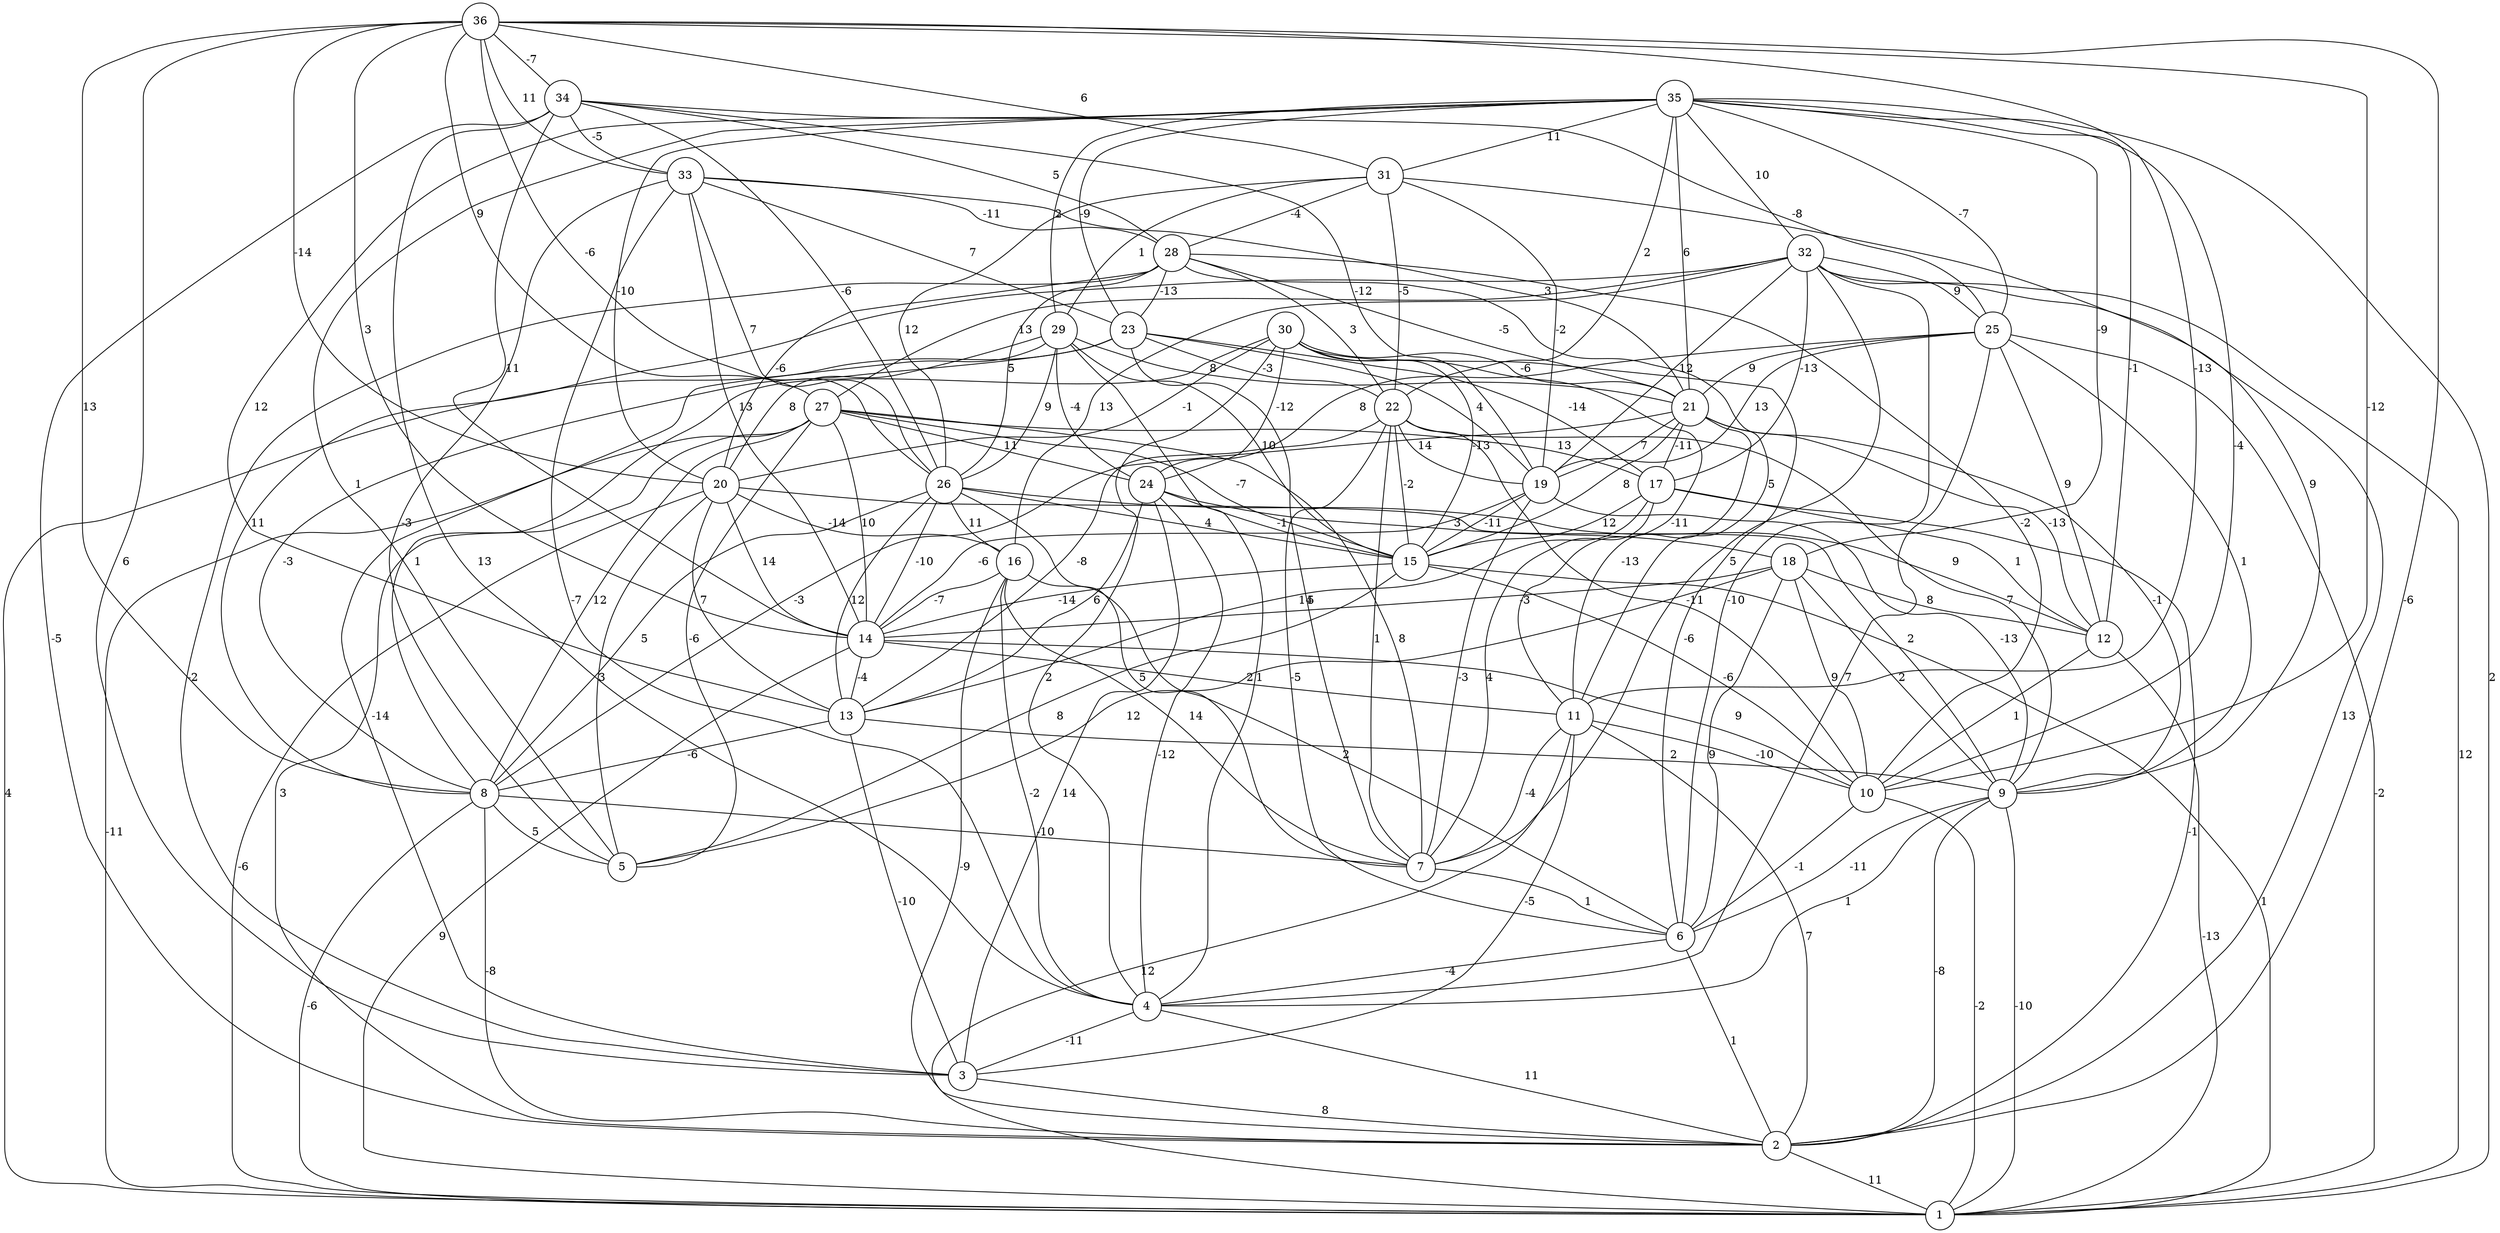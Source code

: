graph { 
	 fontname="Helvetica,Arial,sans-serif" 
	 node [shape = circle]; 
	 36 -- 2 [label = "-6"];
	 36 -- 3 [label = "6"];
	 36 -- 8 [label = "13"];
	 36 -- 10 [label = "-12"];
	 36 -- 11 [label = "-13"];
	 36 -- 14 [label = "3"];
	 36 -- 20 [label = "-14"];
	 36 -- 26 [label = "-6"];
	 36 -- 27 [label = "9"];
	 36 -- 31 [label = "6"];
	 36 -- 33 [label = "11"];
	 36 -- 34 [label = "-7"];
	 35 -- 1 [label = "2"];
	 35 -- 5 [label = "1"];
	 35 -- 10 [label = "-4"];
	 35 -- 12 [label = "-1"];
	 35 -- 13 [label = "12"];
	 35 -- 18 [label = "-9"];
	 35 -- 20 [label = "-10"];
	 35 -- 21 [label = "6"];
	 35 -- 22 [label = "2"];
	 35 -- 23 [label = "-9"];
	 35 -- 25 [label = "-7"];
	 35 -- 29 [label = "2"];
	 35 -- 31 [label = "11"];
	 35 -- 32 [label = "10"];
	 34 -- 2 [label = "-5"];
	 34 -- 4 [label = "13"];
	 34 -- 14 [label = "11"];
	 34 -- 19 [label = "-12"];
	 34 -- 25 [label = "-8"];
	 34 -- 26 [label = "-6"];
	 34 -- 28 [label = "5"];
	 34 -- 33 [label = "-5"];
	 33 -- 4 [label = "-7"];
	 33 -- 5 [label = "-3"];
	 33 -- 14 [label = "13"];
	 33 -- 21 [label = "3"];
	 33 -- 23 [label = "7"];
	 33 -- 26 [label = "7"];
	 33 -- 28 [label = "-11"];
	 32 -- 1 [label = "12"];
	 32 -- 2 [label = "13"];
	 32 -- 6 [label = "-10"];
	 32 -- 7 [label = "5"];
	 32 -- 8 [label = "11"];
	 32 -- 16 [label = "13"];
	 32 -- 17 [label = "-13"];
	 32 -- 19 [label = "12"];
	 32 -- 25 [label = "9"];
	 32 -- 27 [label = "13"];
	 31 -- 9 [label = "9"];
	 31 -- 19 [label = "-2"];
	 31 -- 22 [label = "-5"];
	 31 -- 26 [label = "12"];
	 31 -- 28 [label = "-4"];
	 31 -- 29 [label = "1"];
	 30 -- 4 [label = "2"];
	 30 -- 6 [label = "-6"];
	 30 -- 8 [label = "1"];
	 30 -- 11 [label = "-11"];
	 30 -- 15 [label = "-13"];
	 30 -- 20 [label = "-1"];
	 30 -- 21 [label = "-6"];
	 30 -- 24 [label = "-12"];
	 29 -- 3 [label = "-14"];
	 29 -- 4 [label = "1"];
	 29 -- 15 [label = "10"];
	 29 -- 20 [label = "8"];
	 29 -- 21 [label = "8"];
	 29 -- 24 [label = "-4"];
	 29 -- 26 [label = "9"];
	 28 -- 3 [label = "-2"];
	 28 -- 10 [label = "-2"];
	 28 -- 11 [label = "5"];
	 28 -- 20 [label = "-6"];
	 28 -- 21 [label = "-5"];
	 28 -- 22 [label = "3"];
	 28 -- 23 [label = "-13"];
	 28 -- 26 [label = "5"];
	 27 -- 1 [label = "-11"];
	 27 -- 2 [label = "3"];
	 27 -- 5 [label = "-6"];
	 27 -- 7 [label = "8"];
	 27 -- 8 [label = "12"];
	 27 -- 14 [label = "10"];
	 27 -- 15 [label = "-7"];
	 27 -- 17 [label = "13"];
	 27 -- 24 [label = "11"];
	 26 -- 7 [label = "5"];
	 26 -- 8 [label = "5"];
	 26 -- 12 [label = "9"];
	 26 -- 13 [label = "12"];
	 26 -- 14 [label = "-10"];
	 26 -- 15 [label = "4"];
	 26 -- 16 [label = "11"];
	 25 -- 1 [label = "-2"];
	 25 -- 4 [label = "7"];
	 25 -- 9 [label = "1"];
	 25 -- 12 [label = "9"];
	 25 -- 19 [label = "13"];
	 25 -- 21 [label = "9"];
	 25 -- 24 [label = "8"];
	 24 -- 3 [label = "14"];
	 24 -- 4 [label = "-12"];
	 24 -- 13 [label = "6"];
	 24 -- 15 [label = "-1"];
	 24 -- 18 [label = "3"];
	 23 -- 1 [label = "4"];
	 23 -- 7 [label = "5"];
	 23 -- 8 [label = "-3"];
	 23 -- 17 [label = "-14"];
	 23 -- 19 [label = "4"];
	 23 -- 22 [label = "-3"];
	 22 -- 6 [label = "-5"];
	 22 -- 7 [label = "1"];
	 22 -- 9 [label = "7"];
	 22 -- 10 [label = "-11"];
	 22 -- 13 [label = "-8"];
	 22 -- 15 [label = "-2"];
	 22 -- 19 [label = "14"];
	 21 -- 8 [label = "-3"];
	 21 -- 9 [label = "-1"];
	 21 -- 11 [label = "-13"];
	 21 -- 12 [label = "-13"];
	 21 -- 15 [label = "8"];
	 21 -- 17 [label = "-11"];
	 21 -- 19 [label = "7"];
	 20 -- 1 [label = "-6"];
	 20 -- 5 [label = "3"];
	 20 -- 9 [label = "2"];
	 20 -- 13 [label = "7"];
	 20 -- 14 [label = "14"];
	 20 -- 16 [label = "-14"];
	 19 -- 7 [label = "-3"];
	 19 -- 9 [label = "-13"];
	 19 -- 14 [label = "-6"];
	 19 -- 15 [label = "-11"];
	 18 -- 5 [label = "12"];
	 18 -- 6 [label = "9"];
	 18 -- 9 [label = "2"];
	 18 -- 10 [label = "9"];
	 18 -- 12 [label = "8"];
	 18 -- 14 [label = "-3"];
	 17 -- 2 [label = "-1"];
	 17 -- 7 [label = "4"];
	 17 -- 12 [label = "1"];
	 17 -- 13 [label = "14"];
	 17 -- 15 [label = "12"];
	 16 -- 2 [label = "-9"];
	 16 -- 4 [label = "-2"];
	 16 -- 6 [label = "2"];
	 16 -- 7 [label = "14"];
	 16 -- 14 [label = "-7"];
	 15 -- 1 [label = "1"];
	 15 -- 5 [label = "8"];
	 15 -- 10 [label = "-6"];
	 15 -- 14 [label = "-14"];
	 14 -- 1 [label = "9"];
	 14 -- 10 [label = "9"];
	 14 -- 11 [label = "2"];
	 14 -- 13 [label = "-4"];
	 13 -- 3 [label = "-10"];
	 13 -- 8 [label = "-6"];
	 13 -- 9 [label = "2"];
	 12 -- 1 [label = "-13"];
	 12 -- 10 [label = "1"];
	 11 -- 1 [label = "12"];
	 11 -- 2 [label = "7"];
	 11 -- 3 [label = "-5"];
	 11 -- 7 [label = "-4"];
	 11 -- 10 [label = "-10"];
	 10 -- 1 [label = "-2"];
	 10 -- 6 [label = "-1"];
	 9 -- 1 [label = "-10"];
	 9 -- 2 [label = "-8"];
	 9 -- 4 [label = "1"];
	 9 -- 6 [label = "-11"];
	 8 -- 1 [label = "-6"];
	 8 -- 2 [label = "-8"];
	 8 -- 5 [label = "5"];
	 8 -- 7 [label = "-10"];
	 7 -- 6 [label = "1"];
	 6 -- 2 [label = "1"];
	 6 -- 4 [label = "-4"];
	 4 -- 2 [label = "11"];
	 4 -- 3 [label = "-11"];
	 3 -- 2 [label = "8"];
	 2 -- 1 [label = "11"];
	 1;
	 2;
	 3;
	 4;
	 5;
	 6;
	 7;
	 8;
	 9;
	 10;
	 11;
	 12;
	 13;
	 14;
	 15;
	 16;
	 17;
	 18;
	 19;
	 20;
	 21;
	 22;
	 23;
	 24;
	 25;
	 26;
	 27;
	 28;
	 29;
	 30;
	 31;
	 32;
	 33;
	 34;
	 35;
	 36;
}
